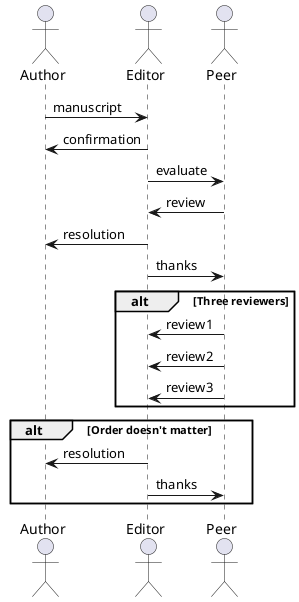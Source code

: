 @startuml
actor Author
actor Editor
actor Peer

' Сообщение от автора к редактору
Author -> Editor : manuscript
Editor -> Author : confirmation

' Редактор направляет статью рецензенту
Editor -> Peer : evaluate
Peer -> Editor : review

' Редактор отправляет результаты автору и благодарности рецензенту
Editor -> Author : resolution
Editor -> Peer : thanks

' Добавление фрагментов для рецензирования тремя рецензентами
alt Three reviewers
  Peer -> Editor : review1
  Peer -> Editor : review2
  Peer -> Editor : review3
end

' Порядок отправки результатов и благодарностей
alt Order doesn't matter
  Editor -> Author : resolution
  Editor -> Peer : thanks
end
@enduml
